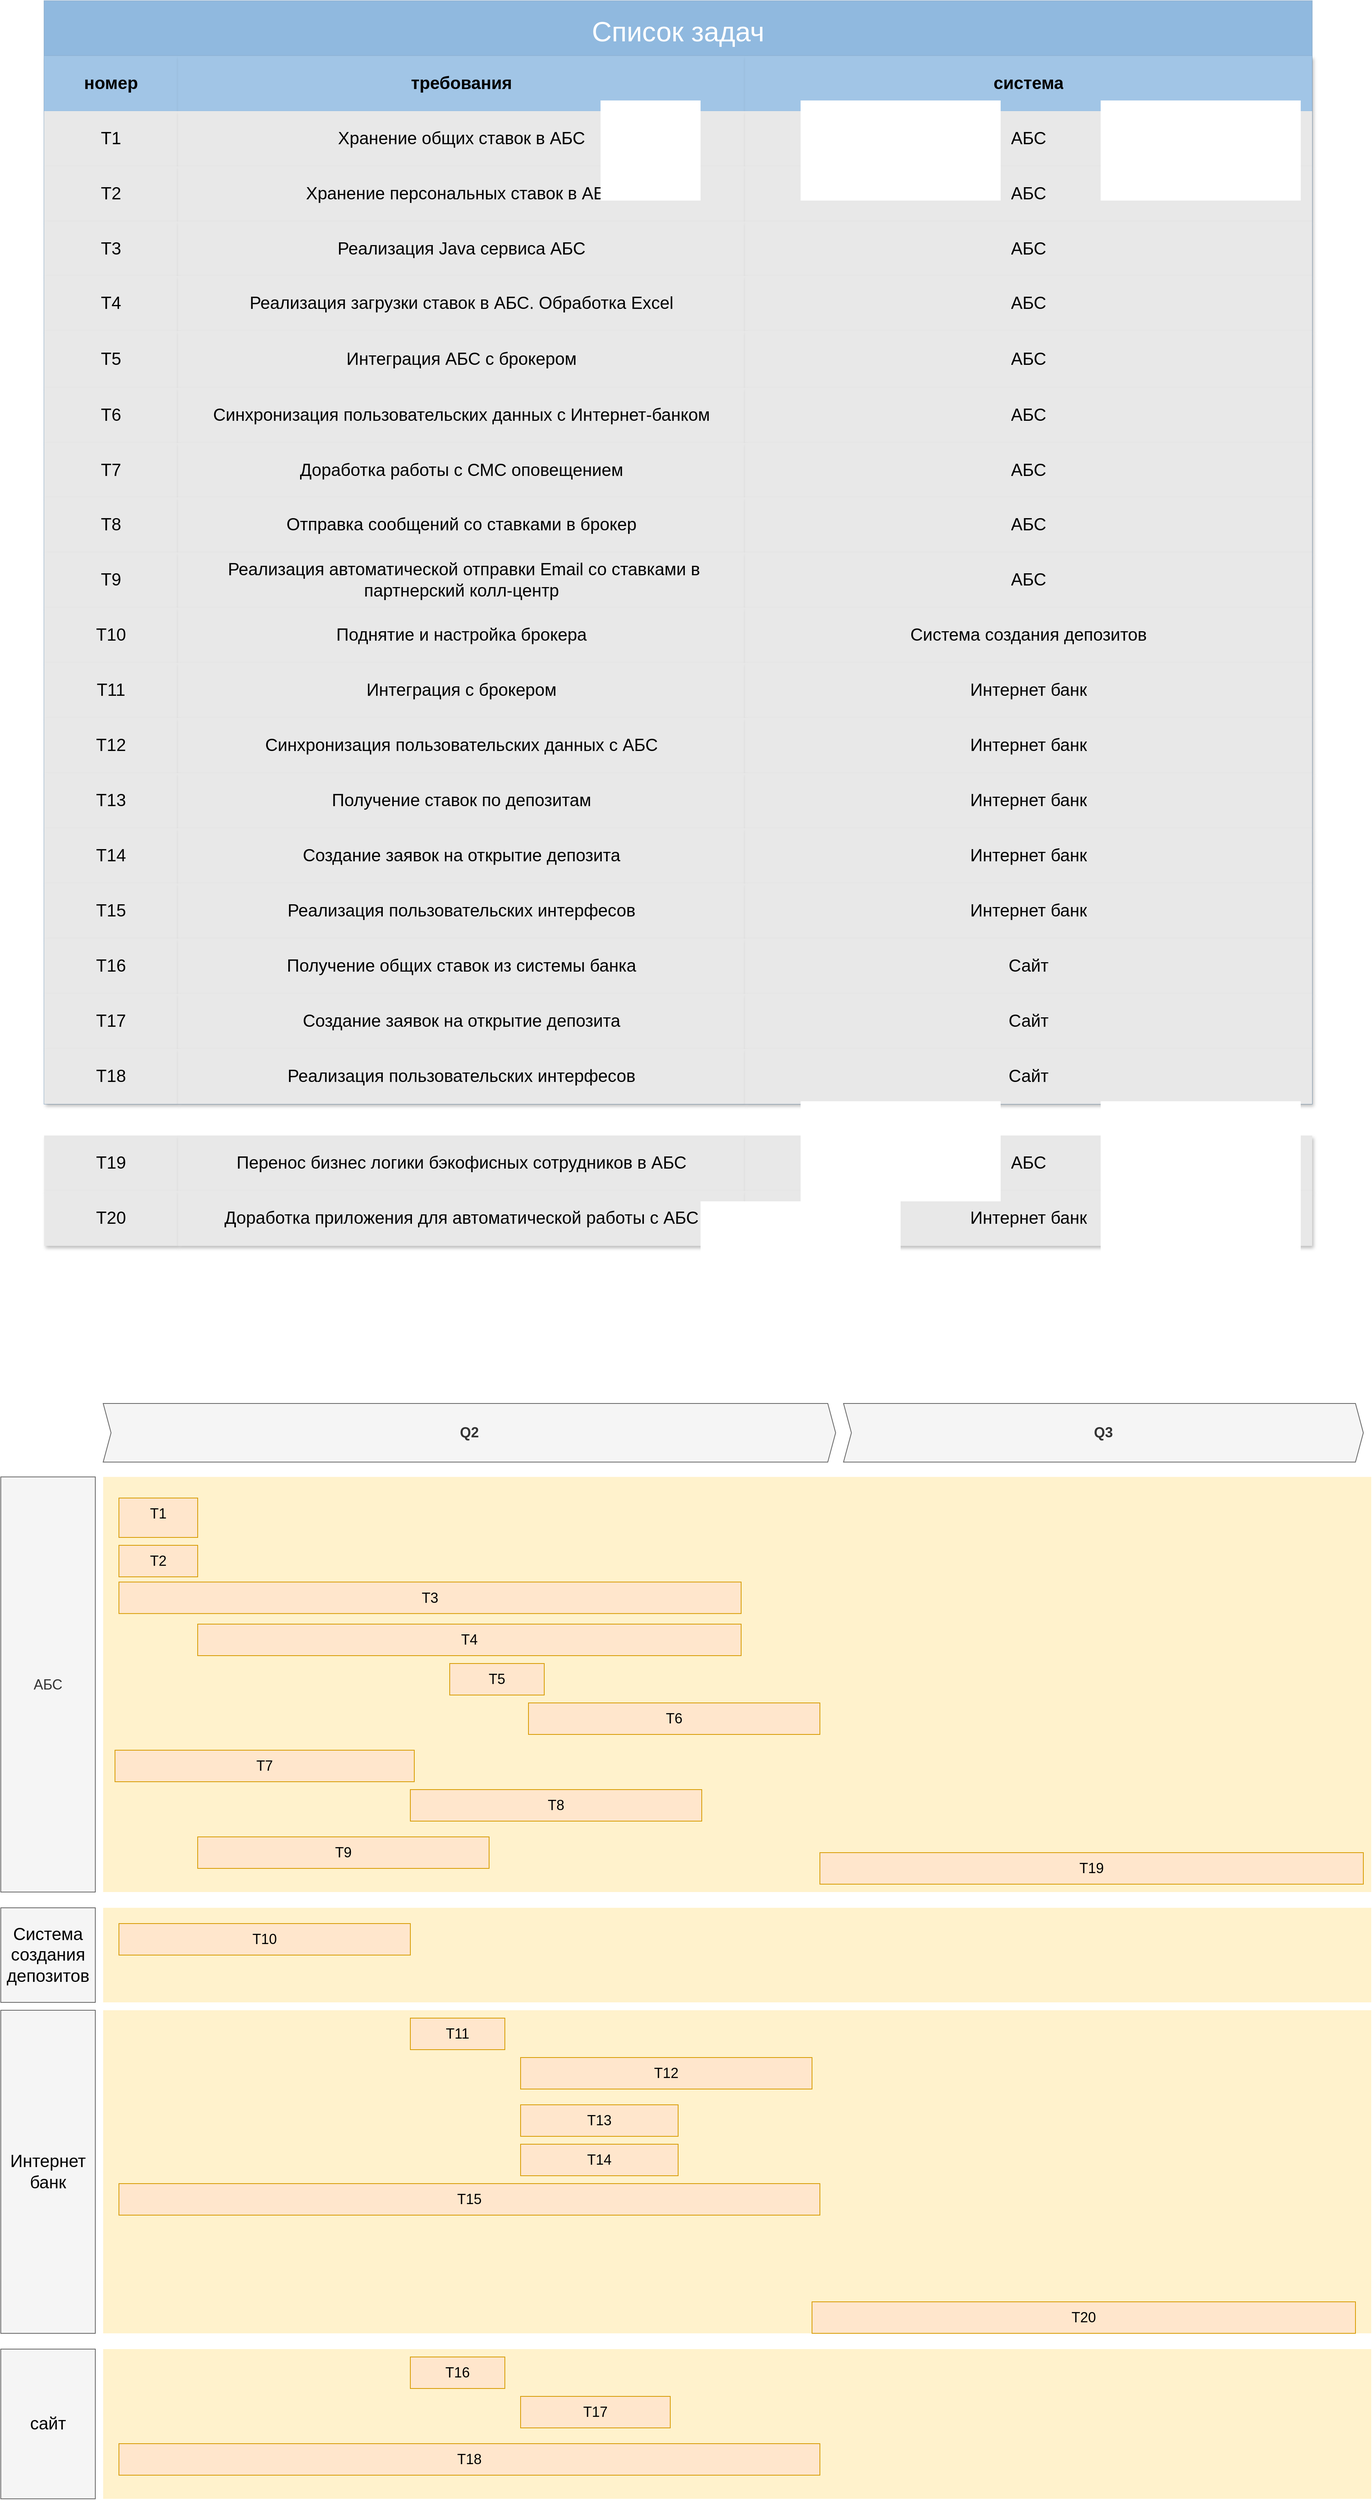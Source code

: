<mxfile>
    <diagram id="P0xUEXRwvFPxxJ21sBRQ" name="Page-1">
        <mxGraphModel dx="5862" dy="5031" grid="1" gridSize="10" guides="1" tooltips="1" connect="1" arrows="1" fold="1" page="1" pageScale="1" pageWidth="850" pageHeight="1100" math="0" shadow="0">
            <root>
                <mxCell id="0"/>
                <mxCell id="1" parent="0"/>
                <mxCell id="2" value="" style="shape=rect;fillColor=#fff2cc;strokeColor=none;fontSize=24;html=1;whiteSpace=wrap;align=left;verticalAlign=top;spacing=5;rounded=0;" vertex="1" parent="1">
                    <mxGeometry x="-2900" y="-870" width="1610" height="120" as="geometry"/>
                </mxCell>
                <mxCell id="3" value="" style="shape=rect;fillColor=#fff2cc;strokeColor=none;fontSize=24;html=1;whiteSpace=wrap;align=left;verticalAlign=top;spacing=5;rounded=0;" vertex="1" parent="1">
                    <mxGeometry x="-2900" y="-1416.8" width="1610" height="526.8" as="geometry"/>
                </mxCell>
                <mxCell id="4" value="Т1" style="shape=rect;fillColor=#ffe6cc;strokeColor=#d79b00;fontSize=18;html=1;whiteSpace=wrap;align=center;verticalAlign=top;spacing=5;rounded=0;" vertex="1" parent="1">
                    <mxGeometry x="-2880" y="-1390" width="100" height="50" as="geometry"/>
                </mxCell>
                <mxCell id="5" value="&lt;span style=&quot;text-align: left;&quot;&gt;Т2&lt;/span&gt;" style="shape=rect;fillColor=#ffe6cc;strokeColor=#d79b00;fontSize=18;html=1;whiteSpace=wrap;align=center;verticalAlign=top;spacing=5;rounded=0;" vertex="1" parent="1">
                    <mxGeometry x="-2880" y="-1330" width="100" height="40" as="geometry"/>
                </mxCell>
                <mxCell id="6" value="АБС" style="rounded=0;whiteSpace=wrap;html=1;fillColor=#f5f5f5;fontColor=#333333;strokeColor=#666666;fontSize=18;" vertex="1" parent="1">
                    <mxGeometry x="-3030" y="-1416.8" width="120" height="526.8" as="geometry"/>
                </mxCell>
                <mxCell id="7" value="&lt;span style=&quot;color: rgb(0, 0, 0); font-size: 22px;&quot;&gt;Система создания депозитов&lt;/span&gt;" style="rounded=0;whiteSpace=wrap;html=1;fillColor=#f5f5f5;fontColor=#333333;strokeColor=#666666;fontSize=18;" vertex="1" parent="1">
                    <mxGeometry x="-3030" y="-870" width="120" height="120" as="geometry"/>
                </mxCell>
                <mxCell id="8" value="Q2" style="shape=step;perimeter=stepPerimeter;whiteSpace=wrap;html=1;fixedSize=1;size=10;fillColor=#f5f5f5;strokeColor=#666666;fontSize=18;fontStyle=1;align=center;rounded=0;fontColor=#333333;" vertex="1" parent="1">
                    <mxGeometry x="-2900" y="-1510" width="930" height="74.4" as="geometry"/>
                </mxCell>
                <mxCell id="10" value="Т10" style="shape=rect;fillColor=#ffe6cc;strokeColor=#d79b00;fontSize=18;html=1;whiteSpace=wrap;align=center;verticalAlign=top;spacing=5;rounded=0;" vertex="1" parent="1">
                    <mxGeometry x="-2880" y="-850" width="370" height="40" as="geometry"/>
                </mxCell>
                <mxCell id="11" value="Список задач" style="shape=table;startSize=70;container=1;collapsible=0;childLayout=tableLayout;fontSize=35;fillColor=light-dark(#90b9df, #7d8c9b);fontColor=#ffffff;strokeColor=#93B4D2;perimeterSpacing=2;" vertex="1" parent="1">
                    <mxGeometry x="-2975" y="-3290" width="1610" height="1400" as="geometry"/>
                </mxCell>
                <mxCell id="48" style="shape=tableRow;horizontal=0;startSize=0;swimlaneHead=0;swimlaneBody=0;strokeColor=inherit;top=0;left=0;bottom=0;right=0;collapsible=0;dropTarget=0;fillColor=none;points=[[0,0.5],[1,0.5]];portConstraint=eastwest;" vertex="1" parent="11">
                    <mxGeometry y="70" width="1610" height="70" as="geometry"/>
                </mxCell>
                <mxCell id="49" value="номер" style="shape=partialRectangle;html=1;whiteSpace=wrap;connectable=0;overflow=hidden;top=0;left=0;bottom=0;right=0;pointerEvents=1;strokeWidth=2;shadow=1;labelBorderColor=none;perimeterSpacing=2;fontSize=22;fillColor=#A1C5E6;fontColor=#000000;strokeColor=#314354;fontStyle=1" vertex="1" parent="48">
                    <mxGeometry width="170" height="70" as="geometry">
                        <mxRectangle width="170" height="70" as="alternateBounds"/>
                    </mxGeometry>
                </mxCell>
                <mxCell id="50" value="требования" style="shape=partialRectangle;html=1;whiteSpace=wrap;connectable=0;overflow=hidden;top=0;left=0;bottom=0;right=0;pointerEvents=1;strokeWidth=2;shadow=1;perimeterSpacing=2;fillColor=#A1C5E6;fontColor=#000000;strokeColor=#314354;fontSize=22;fontStyle=1" vertex="1" parent="48">
                    <mxGeometry x="170" width="720" height="70" as="geometry">
                        <mxRectangle width="720" height="70" as="alternateBounds"/>
                    </mxGeometry>
                </mxCell>
                <mxCell id="51" value="система" style="shape=partialRectangle;html=1;whiteSpace=wrap;connectable=0;overflow=hidden;top=0;left=0;bottom=0;right=0;pointerEvents=1;strokeWidth=2;shadow=1;perimeterSpacing=2;fillColor=#A1C5E6;fontColor=#000000;strokeColor=#314354;fontSize=22;fontStyle=1" vertex="1" parent="48">
                    <mxGeometry x="890" width="720" height="70" as="geometry">
                        <mxRectangle width="720" height="70" as="alternateBounds"/>
                    </mxGeometry>
                </mxCell>
                <mxCell id="12" value="" style="shape=tableRow;horizontal=0;startSize=0;swimlaneHead=0;swimlaneBody=0;strokeColor=inherit;top=0;left=0;bottom=0;right=0;collapsible=0;dropTarget=0;fillColor=none;points=[[0,0.5],[1,0.5]];portConstraint=eastwest;" vertex="1" parent="11">
                    <mxGeometry y="140" width="1610" height="70" as="geometry"/>
                </mxCell>
                <mxCell id="13" value="T1" style="shape=partialRectangle;html=1;whiteSpace=wrap;connectable=0;overflow=hidden;top=0;left=0;bottom=0;right=0;pointerEvents=1;strokeWidth=2;shadow=1;labelBorderColor=none;perimeterSpacing=2;fontSize=22;fillColor=#E8E8E8;fontColor=#000000;strokeColor=#314354;" vertex="1" parent="12">
                    <mxGeometry width="170" height="70" as="geometry">
                        <mxRectangle width="170" height="70" as="alternateBounds"/>
                    </mxGeometry>
                </mxCell>
                <mxCell id="14" value="&lt;span style=&quot;color: rgb(0, 0, 0);&quot;&gt;Хранение общих ставок в АБС&lt;/span&gt;" style="shape=partialRectangle;html=1;whiteSpace=wrap;connectable=0;overflow=hidden;top=0;left=0;bottom=0;right=0;pointerEvents=1;strokeWidth=2;shadow=1;perimeterSpacing=2;fillColor=#E8E8E8;fontColor=#000000;strokeColor=#314354;fontSize=22;" vertex="1" parent="12">
                    <mxGeometry x="170" width="720" height="70" as="geometry">
                        <mxRectangle width="720" height="70" as="alternateBounds"/>
                    </mxGeometry>
                </mxCell>
                <mxCell id="36" value="АБС" style="shape=partialRectangle;html=1;whiteSpace=wrap;connectable=0;overflow=hidden;top=0;left=0;bottom=0;right=0;pointerEvents=1;strokeWidth=2;shadow=1;perimeterSpacing=2;fillColor=#E8E8E8;fontColor=#000000;strokeColor=#314354;fontSize=22;" vertex="1" parent="12">
                    <mxGeometry x="890" width="720" height="70" as="geometry">
                        <mxRectangle width="720" height="70" as="alternateBounds"/>
                    </mxGeometry>
                </mxCell>
                <mxCell id="33" value="" style="shape=tableRow;horizontal=0;startSize=0;swimlaneHead=0;swimlaneBody=0;strokeColor=inherit;top=0;left=0;bottom=0;right=0;collapsible=0;dropTarget=0;fillColor=none;points=[[0,0.5],[1,0.5]];portConstraint=eastwest;" vertex="1" parent="11">
                    <mxGeometry y="210" width="1610" height="70" as="geometry"/>
                </mxCell>
                <mxCell id="34" value="T2" style="shape=partialRectangle;html=1;whiteSpace=wrap;connectable=0;overflow=hidden;top=0;left=0;bottom=0;right=0;pointerEvents=1;strokeWidth=2;shadow=1;labelBorderColor=none;perimeterSpacing=2;fontSize=22;fillColor=#E8E8E8;fontColor=#000000;strokeColor=#314354;" vertex="1" parent="33">
                    <mxGeometry width="170" height="70" as="geometry">
                        <mxRectangle width="170" height="70" as="alternateBounds"/>
                    </mxGeometry>
                </mxCell>
                <mxCell id="35" value="Хранение персональных ставок в АБС" style="shape=partialRectangle;html=1;whiteSpace=wrap;connectable=0;overflow=hidden;top=0;left=0;bottom=0;right=0;pointerEvents=1;strokeWidth=2;shadow=1;perimeterSpacing=2;fillColor=#E8E8E8;fontColor=#000000;strokeColor=#314354;fontSize=22;" vertex="1" parent="33">
                    <mxGeometry x="170" width="720" height="70" as="geometry">
                        <mxRectangle width="720" height="70" as="alternateBounds"/>
                    </mxGeometry>
                </mxCell>
                <mxCell id="37" value="&lt;span style=&quot;color: rgb(0, 0, 0);&quot;&gt;АБС&lt;/span&gt;" style="shape=partialRectangle;html=1;whiteSpace=wrap;connectable=0;overflow=hidden;top=0;left=0;bottom=0;right=0;pointerEvents=1;strokeWidth=2;shadow=1;perimeterSpacing=2;fillColor=#E8E8E8;fontColor=#000000;strokeColor=#314354;fontSize=22;" vertex="1" parent="33">
                    <mxGeometry x="890" width="720" height="70" as="geometry">
                        <mxRectangle width="720" height="70" as="alternateBounds"/>
                    </mxGeometry>
                </mxCell>
                <mxCell id="15" value="" style="shape=tableRow;horizontal=0;startSize=0;swimlaneHead=0;swimlaneBody=0;strokeColor=inherit;top=0;left=0;bottom=0;right=0;collapsible=0;dropTarget=0;fillColor=none;points=[[0,0.5],[1,0.5]];portConstraint=eastwest;" vertex="1" parent="11">
                    <mxGeometry y="280" width="1610" height="69" as="geometry"/>
                </mxCell>
                <mxCell id="16" value="T3" style="shape=partialRectangle;html=1;whiteSpace=wrap;connectable=0;overflow=hidden;top=0;left=0;bottom=0;right=0;pointerEvents=1;strokeWidth=2;shadow=1;perimeterSpacing=2;fillColor=#E8E8E8;fontColor=#000000;strokeColor=#314354;fontSize=22;" vertex="1" parent="15">
                    <mxGeometry width="170" height="69" as="geometry">
                        <mxRectangle width="170" height="69" as="alternateBounds"/>
                    </mxGeometry>
                </mxCell>
                <mxCell id="17" value="Реализация Java сервиса АБС" style="shape=partialRectangle;html=1;whiteSpace=wrap;connectable=0;overflow=hidden;top=0;left=0;bottom=0;right=0;pointerEvents=1;strokeWidth=2;shadow=1;perimeterSpacing=2;fillColor=#E8E8E8;fontColor=#000000;strokeColor=#314354;fontSize=22;" vertex="1" parent="15">
                    <mxGeometry x="170" width="720" height="69" as="geometry">
                        <mxRectangle width="720" height="69" as="alternateBounds"/>
                    </mxGeometry>
                </mxCell>
                <mxCell id="38" value="АБС" style="shape=partialRectangle;html=1;whiteSpace=wrap;connectable=0;overflow=hidden;top=0;left=0;bottom=0;right=0;pointerEvents=1;strokeWidth=2;shadow=1;perimeterSpacing=2;fillColor=#E8E8E8;fontColor=#000000;strokeColor=#314354;fontSize=22;" vertex="1" parent="15">
                    <mxGeometry x="890" width="720" height="69" as="geometry">
                        <mxRectangle width="720" height="69" as="alternateBounds"/>
                    </mxGeometry>
                </mxCell>
                <mxCell id="18" value="" style="shape=tableRow;horizontal=0;startSize=0;swimlaneHead=0;swimlaneBody=0;strokeColor=inherit;top=0;left=0;bottom=0;right=0;collapsible=0;dropTarget=0;fillColor=none;points=[[0,0.5],[1,0.5]];portConstraint=eastwest;" vertex="1" parent="11">
                    <mxGeometry y="349" width="1610" height="70" as="geometry"/>
                </mxCell>
                <mxCell id="19" value="T4" style="shape=partialRectangle;html=1;whiteSpace=wrap;connectable=0;overflow=hidden;top=0;left=0;bottom=0;right=0;pointerEvents=1;strokeWidth=2;shadow=1;perimeterSpacing=2;fillColor=#E8E8E8;fontColor=#000000;strokeColor=#314354;fontSize=22;" vertex="1" parent="18">
                    <mxGeometry width="170" height="70" as="geometry">
                        <mxRectangle width="170" height="70" as="alternateBounds"/>
                    </mxGeometry>
                </mxCell>
                <mxCell id="20" value="Реализация загрузки ставок в АБС. Обработка Excel" style="shape=partialRectangle;html=1;whiteSpace=wrap;connectable=0;overflow=hidden;top=0;left=0;bottom=0;right=0;pointerEvents=1;strokeWidth=2;shadow=1;perimeterSpacing=2;fillColor=#E8E8E8;fontColor=#000000;strokeColor=#314354;fontSize=22;" vertex="1" parent="18">
                    <mxGeometry x="170" width="720" height="70" as="geometry">
                        <mxRectangle width="720" height="70" as="alternateBounds"/>
                    </mxGeometry>
                </mxCell>
                <mxCell id="39" value="АБС" style="shape=partialRectangle;html=1;whiteSpace=wrap;connectable=0;overflow=hidden;top=0;left=0;bottom=0;right=0;pointerEvents=1;strokeWidth=2;shadow=1;perimeterSpacing=2;fillColor=#E8E8E8;fontColor=#000000;strokeColor=#314354;fontSize=22;" vertex="1" parent="18">
                    <mxGeometry x="890" width="720" height="70" as="geometry">
                        <mxRectangle width="720" height="70" as="alternateBounds"/>
                    </mxGeometry>
                </mxCell>
                <mxCell id="21" value="" style="shape=tableRow;horizontal=0;startSize=0;swimlaneHead=0;swimlaneBody=0;strokeColor=inherit;top=0;left=0;bottom=0;right=0;collapsible=0;dropTarget=0;fillColor=none;points=[[0,0.5],[1,0.5]];portConstraint=eastwest;" vertex="1" parent="11">
                    <mxGeometry y="419" width="1610" height="72" as="geometry"/>
                </mxCell>
                <mxCell id="22" value="T5" style="shape=partialRectangle;html=1;whiteSpace=wrap;connectable=0;overflow=hidden;top=0;left=0;bottom=0;right=0;pointerEvents=1;strokeWidth=2;shadow=1;perimeterSpacing=2;fillColor=#E8E8E8;fontColor=#000000;strokeColor=#314354;fontSize=22;" vertex="1" parent="21">
                    <mxGeometry width="170" height="72" as="geometry">
                        <mxRectangle width="170" height="72" as="alternateBounds"/>
                    </mxGeometry>
                </mxCell>
                <mxCell id="23" value="Интеграция АБС с брокером" style="shape=partialRectangle;html=1;whiteSpace=wrap;connectable=0;overflow=hidden;top=0;left=0;bottom=0;right=0;pointerEvents=1;strokeWidth=2;shadow=1;perimeterSpacing=2;fillColor=#E8E8E8;fontColor=#000000;strokeColor=#314354;fontSize=22;" vertex="1" parent="21">
                    <mxGeometry x="170" width="720" height="72" as="geometry">
                        <mxRectangle width="720" height="72" as="alternateBounds"/>
                    </mxGeometry>
                </mxCell>
                <mxCell id="40" value="&lt;span style=&quot;color: rgb(0, 0, 0);&quot;&gt;АБС&lt;/span&gt;" style="shape=partialRectangle;html=1;whiteSpace=wrap;connectable=0;overflow=hidden;top=0;left=0;bottom=0;right=0;pointerEvents=1;strokeWidth=2;shadow=1;perimeterSpacing=2;fillColor=#E8E8E8;fontColor=#000000;strokeColor=#314354;fontSize=22;" vertex="1" parent="21">
                    <mxGeometry x="890" width="720" height="72" as="geometry">
                        <mxRectangle width="720" height="72" as="alternateBounds"/>
                    </mxGeometry>
                </mxCell>
                <mxCell id="24" value="" style="shape=tableRow;horizontal=0;startSize=0;swimlaneHead=0;swimlaneBody=0;strokeColor=inherit;top=0;left=0;bottom=0;right=0;collapsible=0;dropTarget=0;fillColor=none;points=[[0,0.5],[1,0.5]];portConstraint=eastwest;" vertex="1" parent="11">
                    <mxGeometry y="491" width="1610" height="70" as="geometry"/>
                </mxCell>
                <mxCell id="25" value="T6" style="shape=partialRectangle;html=1;whiteSpace=wrap;connectable=0;overflow=hidden;top=0;left=0;bottom=0;right=0;pointerEvents=1;strokeWidth=2;shadow=1;perimeterSpacing=2;fillColor=#E8E8E8;fontColor=#000000;strokeColor=#314354;fontSize=22;" vertex="1" parent="24">
                    <mxGeometry width="170" height="70" as="geometry">
                        <mxRectangle width="170" height="70" as="alternateBounds"/>
                    </mxGeometry>
                </mxCell>
                <mxCell id="26" value="Синхронизация пользовательских данных с Интернет-банком" style="shape=partialRectangle;html=1;whiteSpace=wrap;connectable=0;overflow=hidden;top=0;left=0;bottom=0;right=0;pointerEvents=1;strokeWidth=2;shadow=1;perimeterSpacing=2;fillColor=#E8E8E8;fontColor=#000000;strokeColor=#314354;fontSize=22;" vertex="1" parent="24">
                    <mxGeometry x="170" width="720" height="70" as="geometry">
                        <mxRectangle width="720" height="70" as="alternateBounds"/>
                    </mxGeometry>
                </mxCell>
                <mxCell id="41" value="АБС" style="shape=partialRectangle;html=1;whiteSpace=wrap;connectable=0;overflow=hidden;top=0;left=0;bottom=0;right=0;pointerEvents=1;strokeWidth=2;shadow=1;perimeterSpacing=2;fillColor=#E8E8E8;fontColor=#000000;strokeColor=#314354;fontSize=22;" vertex="1" parent="24">
                    <mxGeometry x="890" width="720" height="70" as="geometry">
                        <mxRectangle width="720" height="70" as="alternateBounds"/>
                    </mxGeometry>
                </mxCell>
                <mxCell id="27" value="" style="shape=tableRow;horizontal=0;startSize=0;swimlaneHead=0;swimlaneBody=0;strokeColor=inherit;top=0;left=0;bottom=0;right=0;collapsible=0;dropTarget=0;fillColor=none;points=[[0,0.5],[1,0.5]];portConstraint=eastwest;" vertex="1" parent="11">
                    <mxGeometry y="561" width="1610" height="69" as="geometry"/>
                </mxCell>
                <mxCell id="28" value="T7" style="shape=partialRectangle;html=1;whiteSpace=wrap;connectable=0;overflow=hidden;top=0;left=0;bottom=0;right=0;pointerEvents=1;strokeWidth=2;shadow=1;perimeterSpacing=2;fillColor=#E8E8E8;fontColor=#000000;strokeColor=#314354;fontSize=22;" vertex="1" parent="27">
                    <mxGeometry width="170" height="69" as="geometry">
                        <mxRectangle width="170" height="69" as="alternateBounds"/>
                    </mxGeometry>
                </mxCell>
                <mxCell id="29" value="Доработка работы с СМС оповещением" style="shape=partialRectangle;html=1;whiteSpace=wrap;connectable=0;overflow=hidden;top=0;left=0;bottom=0;right=0;pointerEvents=1;strokeWidth=2;shadow=1;perimeterSpacing=2;fillColor=#E8E8E8;fontColor=#000000;strokeColor=#314354;fontSize=22;" vertex="1" parent="27">
                    <mxGeometry x="170" width="720" height="69" as="geometry">
                        <mxRectangle width="720" height="69" as="alternateBounds"/>
                    </mxGeometry>
                </mxCell>
                <mxCell id="42" value="АБС" style="shape=partialRectangle;html=1;whiteSpace=wrap;connectable=0;overflow=hidden;top=0;left=0;bottom=0;right=0;pointerEvents=1;strokeWidth=2;shadow=1;perimeterSpacing=2;fillColor=#E8E8E8;fontColor=#000000;strokeColor=#314354;fontSize=22;" vertex="1" parent="27">
                    <mxGeometry x="890" width="720" height="69" as="geometry">
                        <mxRectangle width="720" height="69" as="alternateBounds"/>
                    </mxGeometry>
                </mxCell>
                <mxCell id="30" value="" style="shape=tableRow;horizontal=0;startSize=0;swimlaneHead=0;swimlaneBody=0;strokeColor=inherit;top=0;left=0;bottom=0;right=0;collapsible=0;dropTarget=0;fillColor=none;points=[[0,0.5],[1,0.5]];portConstraint=eastwest;" vertex="1" parent="11">
                    <mxGeometry y="630" width="1610" height="70" as="geometry"/>
                </mxCell>
                <mxCell id="31" value="T8" style="shape=partialRectangle;html=1;whiteSpace=wrap;connectable=0;overflow=hidden;top=0;left=0;bottom=0;right=0;pointerEvents=1;strokeWidth=2;shadow=1;perimeterSpacing=2;fillColor=#E8E8E8;fontColor=#000000;strokeColor=#314354;fontSize=22;" vertex="1" parent="30">
                    <mxGeometry width="170" height="70" as="geometry">
                        <mxRectangle width="170" height="70" as="alternateBounds"/>
                    </mxGeometry>
                </mxCell>
                <mxCell id="32" value="&lt;span style=&quot;color: rgb(0, 0, 0);&quot;&gt;Отправка сообщений со ставками в брокер&lt;/span&gt;" style="shape=partialRectangle;html=1;whiteSpace=wrap;connectable=0;overflow=hidden;top=0;left=0;bottom=0;right=0;pointerEvents=1;strokeWidth=2;shadow=1;perimeterSpacing=2;fillColor=#E8E8E8;fontColor=#000000;strokeColor=#314354;fontSize=22;" vertex="1" parent="30">
                    <mxGeometry x="170" width="720" height="70" as="geometry">
                        <mxRectangle width="720" height="70" as="alternateBounds"/>
                    </mxGeometry>
                </mxCell>
                <mxCell id="43" value="&lt;span style=&quot;color: rgb(0, 0, 0);&quot;&gt;АБС&lt;/span&gt;" style="shape=partialRectangle;html=1;whiteSpace=wrap;connectable=0;overflow=hidden;top=0;left=0;bottom=0;right=0;pointerEvents=1;strokeWidth=2;shadow=1;perimeterSpacing=2;fillColor=#E8E8E8;fontColor=#000000;strokeColor=#314354;fontSize=22;" vertex="1" parent="30">
                    <mxGeometry x="890" width="720" height="70" as="geometry">
                        <mxRectangle width="720" height="70" as="alternateBounds"/>
                    </mxGeometry>
                </mxCell>
                <mxCell id="44" style="shape=tableRow;horizontal=0;startSize=0;swimlaneHead=0;swimlaneBody=0;strokeColor=inherit;top=0;left=0;bottom=0;right=0;collapsible=0;dropTarget=0;fillColor=none;points=[[0,0.5],[1,0.5]];portConstraint=eastwest;" vertex="1" parent="11">
                    <mxGeometry y="700" width="1610" height="70" as="geometry"/>
                </mxCell>
                <mxCell id="45" value="Т9" style="shape=partialRectangle;html=1;whiteSpace=wrap;connectable=0;overflow=hidden;top=0;left=0;bottom=0;right=0;pointerEvents=1;strokeWidth=2;shadow=1;perimeterSpacing=2;fillColor=#E8E8E8;fontColor=#000000;strokeColor=#314354;fontSize=22;" vertex="1" parent="44">
                    <mxGeometry width="170" height="70" as="geometry">
                        <mxRectangle width="170" height="70" as="alternateBounds"/>
                    </mxGeometry>
                </mxCell>
                <mxCell id="46" value="&amp;nbsp;Реализация автоматической отправки Email со ставками в партнерский колл-центр" style="shape=partialRectangle;html=1;whiteSpace=wrap;connectable=0;overflow=hidden;top=0;left=0;bottom=0;right=0;pointerEvents=1;strokeWidth=2;shadow=1;perimeterSpacing=2;fillColor=#E8E8E8;fontColor=#000000;strokeColor=#314354;fontSize=22;" vertex="1" parent="44">
                    <mxGeometry x="170" width="720" height="70" as="geometry">
                        <mxRectangle width="720" height="70" as="alternateBounds"/>
                    </mxGeometry>
                </mxCell>
                <mxCell id="47" value="&lt;span style=&quot;color: rgb(0, 0, 0);&quot;&gt;АБС&lt;/span&gt;" style="shape=partialRectangle;html=1;whiteSpace=wrap;connectable=0;overflow=hidden;top=0;left=0;bottom=0;right=0;pointerEvents=1;strokeWidth=2;shadow=1;perimeterSpacing=2;fillColor=#E8E8E8;fontColor=#000000;strokeColor=#314354;fontSize=22;" vertex="1" parent="44">
                    <mxGeometry x="890" width="720" height="70" as="geometry">
                        <mxRectangle width="720" height="70" as="alternateBounds"/>
                    </mxGeometry>
                </mxCell>
                <mxCell id="118" style="shape=tableRow;horizontal=0;startSize=0;swimlaneHead=0;swimlaneBody=0;strokeColor=inherit;top=0;left=0;bottom=0;right=0;collapsible=0;dropTarget=0;fillColor=none;points=[[0,0.5],[1,0.5]];portConstraint=eastwest;" vertex="1" parent="11">
                    <mxGeometry y="770" width="1610" height="70" as="geometry"/>
                </mxCell>
                <mxCell id="119" value="T10" style="shape=partialRectangle;html=1;whiteSpace=wrap;connectable=0;overflow=hidden;top=0;left=0;bottom=0;right=0;pointerEvents=1;strokeWidth=2;shadow=1;perimeterSpacing=2;fillColor=#E8E8E8;fontColor=#000000;strokeColor=#314354;fontSize=22;" vertex="1" parent="118">
                    <mxGeometry width="170" height="70" as="geometry">
                        <mxRectangle width="170" height="70" as="alternateBounds"/>
                    </mxGeometry>
                </mxCell>
                <mxCell id="120" value="Поднятие и настройка брокера" style="shape=partialRectangle;html=1;whiteSpace=wrap;connectable=0;overflow=hidden;top=0;left=0;bottom=0;right=0;pointerEvents=1;strokeWidth=2;shadow=1;perimeterSpacing=2;fillColor=#E8E8E8;fontColor=#000000;strokeColor=#314354;fontSize=22;" vertex="1" parent="118">
                    <mxGeometry x="170" width="720" height="70" as="geometry">
                        <mxRectangle width="720" height="70" as="alternateBounds"/>
                    </mxGeometry>
                </mxCell>
                <mxCell id="121" value="Система создания депозитов" style="shape=partialRectangle;html=1;whiteSpace=wrap;connectable=0;overflow=hidden;top=0;left=0;bottom=0;right=0;pointerEvents=1;strokeWidth=2;shadow=1;perimeterSpacing=2;fillColor=#E8E8E8;fontColor=#000000;strokeColor=#314354;fontSize=22;" vertex="1" parent="118">
                    <mxGeometry x="890" width="720" height="70" as="geometry">
                        <mxRectangle width="720" height="70" as="alternateBounds"/>
                    </mxGeometry>
                </mxCell>
                <mxCell id="114" style="shape=tableRow;horizontal=0;startSize=0;swimlaneHead=0;swimlaneBody=0;strokeColor=inherit;top=0;left=0;bottom=0;right=0;collapsible=0;dropTarget=0;fillColor=none;points=[[0,0.5],[1,0.5]];portConstraint=eastwest;" vertex="1" parent="11">
                    <mxGeometry y="840" width="1610" height="70" as="geometry"/>
                </mxCell>
                <mxCell id="115" value="Т11" style="shape=partialRectangle;html=1;whiteSpace=wrap;connectable=0;overflow=hidden;top=0;left=0;bottom=0;right=0;pointerEvents=1;strokeWidth=2;shadow=1;perimeterSpacing=2;fillColor=#E8E8E8;fontColor=#000000;strokeColor=#314354;fontSize=22;" vertex="1" parent="114">
                    <mxGeometry width="170" height="70" as="geometry">
                        <mxRectangle width="170" height="70" as="alternateBounds"/>
                    </mxGeometry>
                </mxCell>
                <mxCell id="116" value="Интеграция с брокером" style="shape=partialRectangle;html=1;whiteSpace=wrap;connectable=0;overflow=hidden;top=0;left=0;bottom=0;right=0;pointerEvents=1;strokeWidth=2;shadow=1;perimeterSpacing=2;fillColor=#E8E8E8;fontColor=#000000;strokeColor=#314354;fontSize=22;" vertex="1" parent="114">
                    <mxGeometry x="170" width="720" height="70" as="geometry">
                        <mxRectangle width="720" height="70" as="alternateBounds"/>
                    </mxGeometry>
                </mxCell>
                <mxCell id="117" value="Интернет банк" style="shape=partialRectangle;html=1;whiteSpace=wrap;connectable=0;overflow=hidden;top=0;left=0;bottom=0;right=0;pointerEvents=1;strokeWidth=2;shadow=1;perimeterSpacing=2;fillColor=#E8E8E8;fontColor=#000000;strokeColor=#314354;fontSize=22;" vertex="1" parent="114">
                    <mxGeometry x="890" width="720" height="70" as="geometry">
                        <mxRectangle width="720" height="70" as="alternateBounds"/>
                    </mxGeometry>
                </mxCell>
                <mxCell id="110" style="shape=tableRow;horizontal=0;startSize=0;swimlaneHead=0;swimlaneBody=0;strokeColor=inherit;top=0;left=0;bottom=0;right=0;collapsible=0;dropTarget=0;fillColor=none;points=[[0,0.5],[1,0.5]];portConstraint=eastwest;" vertex="1" parent="11">
                    <mxGeometry y="910" width="1610" height="70" as="geometry"/>
                </mxCell>
                <mxCell id="111" value="Т12" style="shape=partialRectangle;html=1;whiteSpace=wrap;connectable=0;overflow=hidden;top=0;left=0;bottom=0;right=0;pointerEvents=1;strokeWidth=2;shadow=1;perimeterSpacing=2;fillColor=#E8E8E8;fontColor=#000000;strokeColor=#314354;fontSize=22;" vertex="1" parent="110">
                    <mxGeometry width="170" height="70" as="geometry">
                        <mxRectangle width="170" height="70" as="alternateBounds"/>
                    </mxGeometry>
                </mxCell>
                <mxCell id="112" value="Синхронизация пользовательских данных с АБС" style="shape=partialRectangle;html=1;whiteSpace=wrap;connectable=0;overflow=hidden;top=0;left=0;bottom=0;right=0;pointerEvents=1;strokeWidth=2;shadow=1;perimeterSpacing=2;fillColor=#E8E8E8;fontColor=#000000;strokeColor=#314354;fontSize=22;" vertex="1" parent="110">
                    <mxGeometry x="170" width="720" height="70" as="geometry">
                        <mxRectangle width="720" height="70" as="alternateBounds"/>
                    </mxGeometry>
                </mxCell>
                <mxCell id="113" value="Интернет банк" style="shape=partialRectangle;html=1;whiteSpace=wrap;connectable=0;overflow=hidden;top=0;left=0;bottom=0;right=0;pointerEvents=1;strokeWidth=2;shadow=1;perimeterSpacing=2;fillColor=#E8E8E8;fontColor=#000000;strokeColor=#314354;fontSize=22;" vertex="1" parent="110">
                    <mxGeometry x="890" width="720" height="70" as="geometry">
                        <mxRectangle width="720" height="70" as="alternateBounds"/>
                    </mxGeometry>
                </mxCell>
                <mxCell id="106" style="shape=tableRow;horizontal=0;startSize=0;swimlaneHead=0;swimlaneBody=0;strokeColor=inherit;top=0;left=0;bottom=0;right=0;collapsible=0;dropTarget=0;fillColor=none;points=[[0,0.5],[1,0.5]];portConstraint=eastwest;" vertex="1" parent="11">
                    <mxGeometry y="980" width="1610" height="70" as="geometry"/>
                </mxCell>
                <mxCell id="107" value="Т13" style="shape=partialRectangle;html=1;whiteSpace=wrap;connectable=0;overflow=hidden;top=0;left=0;bottom=0;right=0;pointerEvents=1;strokeWidth=2;shadow=1;perimeterSpacing=2;fillColor=#E8E8E8;fontColor=#000000;strokeColor=#314354;fontSize=22;" vertex="1" parent="106">
                    <mxGeometry width="170" height="70" as="geometry">
                        <mxRectangle width="170" height="70" as="alternateBounds"/>
                    </mxGeometry>
                </mxCell>
                <mxCell id="108" value="Получение ставок по депозитам" style="shape=partialRectangle;html=1;whiteSpace=wrap;connectable=0;overflow=hidden;top=0;left=0;bottom=0;right=0;pointerEvents=1;strokeWidth=2;shadow=1;perimeterSpacing=2;fillColor=#E8E8E8;fontColor=#000000;strokeColor=#314354;fontSize=22;" vertex="1" parent="106">
                    <mxGeometry x="170" width="720" height="70" as="geometry">
                        <mxRectangle width="720" height="70" as="alternateBounds"/>
                    </mxGeometry>
                </mxCell>
                <mxCell id="109" value="Интернет банк" style="shape=partialRectangle;html=1;whiteSpace=wrap;connectable=0;overflow=hidden;top=0;left=0;bottom=0;right=0;pointerEvents=1;strokeWidth=2;shadow=1;perimeterSpacing=2;fillColor=#E8E8E8;fontColor=#000000;strokeColor=#314354;fontSize=22;" vertex="1" parent="106">
                    <mxGeometry x="890" width="720" height="70" as="geometry">
                        <mxRectangle width="720" height="70" as="alternateBounds"/>
                    </mxGeometry>
                </mxCell>
                <mxCell id="102" style="shape=tableRow;horizontal=0;startSize=0;swimlaneHead=0;swimlaneBody=0;strokeColor=inherit;top=0;left=0;bottom=0;right=0;collapsible=0;dropTarget=0;fillColor=none;points=[[0,0.5],[1,0.5]];portConstraint=eastwest;" vertex="1" parent="11">
                    <mxGeometry y="1050" width="1610" height="70" as="geometry"/>
                </mxCell>
                <mxCell id="103" value="Т14" style="shape=partialRectangle;html=1;whiteSpace=wrap;connectable=0;overflow=hidden;top=0;left=0;bottom=0;right=0;pointerEvents=1;strokeWidth=2;shadow=1;perimeterSpacing=2;fillColor=#E8E8E8;fontColor=#000000;strokeColor=#314354;fontSize=22;" vertex="1" parent="102">
                    <mxGeometry width="170" height="70" as="geometry">
                        <mxRectangle width="170" height="70" as="alternateBounds"/>
                    </mxGeometry>
                </mxCell>
                <mxCell id="104" value="Создание заявок на открытие депозита" style="shape=partialRectangle;html=1;whiteSpace=wrap;connectable=0;overflow=hidden;top=0;left=0;bottom=0;right=0;pointerEvents=1;strokeWidth=2;shadow=1;perimeterSpacing=2;fillColor=#E8E8E8;fontColor=#000000;strokeColor=#314354;fontSize=22;" vertex="1" parent="102">
                    <mxGeometry x="170" width="720" height="70" as="geometry">
                        <mxRectangle width="720" height="70" as="alternateBounds"/>
                    </mxGeometry>
                </mxCell>
                <mxCell id="105" value="Интернет банк" style="shape=partialRectangle;html=1;whiteSpace=wrap;connectable=0;overflow=hidden;top=0;left=0;bottom=0;right=0;pointerEvents=1;strokeWidth=2;shadow=1;perimeterSpacing=2;fillColor=#E8E8E8;fontColor=#000000;strokeColor=#314354;fontSize=22;" vertex="1" parent="102">
                    <mxGeometry x="890" width="720" height="70" as="geometry">
                        <mxRectangle width="720" height="70" as="alternateBounds"/>
                    </mxGeometry>
                </mxCell>
                <mxCell id="98" style="shape=tableRow;horizontal=0;startSize=0;swimlaneHead=0;swimlaneBody=0;strokeColor=inherit;top=0;left=0;bottom=0;right=0;collapsible=0;dropTarget=0;fillColor=none;points=[[0,0.5],[1,0.5]];portConstraint=eastwest;" vertex="1" parent="11">
                    <mxGeometry y="1120" width="1610" height="70" as="geometry"/>
                </mxCell>
                <mxCell id="99" value="Т15" style="shape=partialRectangle;html=1;whiteSpace=wrap;connectable=0;overflow=hidden;top=0;left=0;bottom=0;right=0;pointerEvents=1;strokeWidth=2;shadow=1;perimeterSpacing=2;fillColor=#E8E8E8;fontColor=#000000;strokeColor=#314354;fontSize=22;" vertex="1" parent="98">
                    <mxGeometry width="170" height="70" as="geometry">
                        <mxRectangle width="170" height="70" as="alternateBounds"/>
                    </mxGeometry>
                </mxCell>
                <mxCell id="100" value="Реализация пользовательских интерфесов" style="shape=partialRectangle;html=1;whiteSpace=wrap;connectable=0;overflow=hidden;top=0;left=0;bottom=0;right=0;pointerEvents=1;strokeWidth=2;shadow=1;perimeterSpacing=2;fillColor=#E8E8E8;fontColor=#000000;strokeColor=#314354;fontSize=22;" vertex="1" parent="98">
                    <mxGeometry x="170" width="720" height="70" as="geometry">
                        <mxRectangle width="720" height="70" as="alternateBounds"/>
                    </mxGeometry>
                </mxCell>
                <mxCell id="101" value="Интернет банк" style="shape=partialRectangle;html=1;whiteSpace=wrap;connectable=0;overflow=hidden;top=0;left=0;bottom=0;right=0;pointerEvents=1;strokeWidth=2;shadow=1;perimeterSpacing=2;fillColor=#E8E8E8;fontColor=#000000;strokeColor=#314354;fontSize=22;" vertex="1" parent="98">
                    <mxGeometry x="890" width="720" height="70" as="geometry">
                        <mxRectangle width="720" height="70" as="alternateBounds"/>
                    </mxGeometry>
                </mxCell>
                <mxCell id="94" style="shape=tableRow;horizontal=0;startSize=0;swimlaneHead=0;swimlaneBody=0;strokeColor=inherit;top=0;left=0;bottom=0;right=0;collapsible=0;dropTarget=0;fillColor=none;points=[[0,0.5],[1,0.5]];portConstraint=eastwest;" vertex="1" parent="11">
                    <mxGeometry y="1190" width="1610" height="70" as="geometry"/>
                </mxCell>
                <mxCell id="95" value="Т16" style="shape=partialRectangle;html=1;whiteSpace=wrap;connectable=0;overflow=hidden;top=0;left=0;bottom=0;right=0;pointerEvents=1;strokeWidth=2;shadow=1;perimeterSpacing=2;fillColor=#E8E8E8;fontColor=#000000;strokeColor=#314354;fontSize=22;" vertex="1" parent="94">
                    <mxGeometry width="170" height="70" as="geometry">
                        <mxRectangle width="170" height="70" as="alternateBounds"/>
                    </mxGeometry>
                </mxCell>
                <mxCell id="96" value="Получение общих ставок из системы банка" style="shape=partialRectangle;html=1;whiteSpace=wrap;connectable=0;overflow=hidden;top=0;left=0;bottom=0;right=0;pointerEvents=1;strokeWidth=2;shadow=1;perimeterSpacing=2;fillColor=#E8E8E8;fontColor=#000000;strokeColor=#314354;fontSize=22;" vertex="1" parent="94">
                    <mxGeometry x="170" width="720" height="70" as="geometry">
                        <mxRectangle width="720" height="70" as="alternateBounds"/>
                    </mxGeometry>
                </mxCell>
                <mxCell id="97" value="Сайт" style="shape=partialRectangle;html=1;whiteSpace=wrap;connectable=0;overflow=hidden;top=0;left=0;bottom=0;right=0;pointerEvents=1;strokeWidth=2;shadow=1;perimeterSpacing=2;fillColor=#E8E8E8;fontColor=#000000;strokeColor=#314354;fontSize=22;" vertex="1" parent="94">
                    <mxGeometry x="890" width="720" height="70" as="geometry">
                        <mxRectangle width="720" height="70" as="alternateBounds"/>
                    </mxGeometry>
                </mxCell>
                <mxCell id="134" style="shape=tableRow;horizontal=0;startSize=0;swimlaneHead=0;swimlaneBody=0;strokeColor=inherit;top=0;left=0;bottom=0;right=0;collapsible=0;dropTarget=0;fillColor=none;points=[[0,0.5],[1,0.5]];portConstraint=eastwest;" vertex="1" parent="11">
                    <mxGeometry y="1260" width="1610" height="70" as="geometry"/>
                </mxCell>
                <mxCell id="135" value="Т17" style="shape=partialRectangle;html=1;whiteSpace=wrap;connectable=0;overflow=hidden;top=0;left=0;bottom=0;right=0;pointerEvents=1;strokeWidth=2;shadow=1;perimeterSpacing=2;fillColor=#E8E8E8;fontColor=#000000;strokeColor=#314354;fontSize=22;" vertex="1" parent="134">
                    <mxGeometry width="170" height="70" as="geometry">
                        <mxRectangle width="170" height="70" as="alternateBounds"/>
                    </mxGeometry>
                </mxCell>
                <mxCell id="136" value="Создание заявок на открытие депозита" style="shape=partialRectangle;html=1;whiteSpace=wrap;connectable=0;overflow=hidden;top=0;left=0;bottom=0;right=0;pointerEvents=1;strokeWidth=2;shadow=1;perimeterSpacing=2;fillColor=#E8E8E8;fontColor=#000000;strokeColor=#314354;fontSize=22;" vertex="1" parent="134">
                    <mxGeometry x="170" width="720" height="70" as="geometry">
                        <mxRectangle width="720" height="70" as="alternateBounds"/>
                    </mxGeometry>
                </mxCell>
                <mxCell id="137" value="Сайт" style="shape=partialRectangle;html=1;whiteSpace=wrap;connectable=0;overflow=hidden;top=0;left=0;bottom=0;right=0;pointerEvents=1;strokeWidth=2;shadow=1;perimeterSpacing=2;fillColor=#E8E8E8;fontColor=#000000;strokeColor=#314354;fontSize=22;" vertex="1" parent="134">
                    <mxGeometry x="890" width="720" height="70" as="geometry">
                        <mxRectangle width="720" height="70" as="alternateBounds"/>
                    </mxGeometry>
                </mxCell>
                <mxCell id="130" style="shape=tableRow;horizontal=0;startSize=0;swimlaneHead=0;swimlaneBody=0;strokeColor=inherit;top=0;left=0;bottom=0;right=0;collapsible=0;dropTarget=0;fillColor=none;points=[[0,0.5],[1,0.5]];portConstraint=eastwest;" vertex="1" parent="11">
                    <mxGeometry y="1330" width="1610" height="70" as="geometry"/>
                </mxCell>
                <mxCell id="131" value="Т18" style="shape=partialRectangle;html=1;whiteSpace=wrap;connectable=0;overflow=hidden;top=0;left=0;bottom=0;right=0;pointerEvents=1;strokeWidth=2;shadow=1;perimeterSpacing=2;fillColor=#E8E8E8;fontColor=#000000;strokeColor=#314354;fontSize=22;" vertex="1" parent="130">
                    <mxGeometry width="170" height="70" as="geometry">
                        <mxRectangle width="170" height="70" as="alternateBounds"/>
                    </mxGeometry>
                </mxCell>
                <mxCell id="132" value="Реализация пользовательских интерфесов" style="shape=partialRectangle;html=1;whiteSpace=wrap;connectable=0;overflow=hidden;top=0;left=0;bottom=0;right=0;pointerEvents=1;strokeWidth=2;shadow=1;perimeterSpacing=2;fillColor=#E8E8E8;fontColor=#000000;strokeColor=#314354;fontSize=22;" vertex="1" parent="130">
                    <mxGeometry x="170" width="720" height="70" as="geometry">
                        <mxRectangle width="720" height="70" as="alternateBounds"/>
                    </mxGeometry>
                </mxCell>
                <mxCell id="133" value="Сайт" style="shape=partialRectangle;html=1;whiteSpace=wrap;connectable=0;overflow=hidden;top=0;left=0;bottom=0;right=0;pointerEvents=1;strokeWidth=2;shadow=1;perimeterSpacing=2;fillColor=#E8E8E8;fontColor=#000000;strokeColor=#314354;fontSize=22;" vertex="1" parent="130">
                    <mxGeometry x="890" width="720" height="70" as="geometry">
                        <mxRectangle width="720" height="70" as="alternateBounds"/>
                    </mxGeometry>
                </mxCell>
                <mxCell id="52" value="Т4" style="shape=rect;fillColor=#ffe6cc;strokeColor=#d79b00;fontSize=18;html=1;whiteSpace=wrap;align=center;verticalAlign=top;spacing=5;rounded=0;" vertex="1" parent="1">
                    <mxGeometry x="-2780" y="-1230" width="690" height="40" as="geometry"/>
                </mxCell>
                <mxCell id="138" value="Т3" style="shape=rect;fillColor=#ffe6cc;strokeColor=#d79b00;fontSize=18;html=1;whiteSpace=wrap;align=center;verticalAlign=top;spacing=5;rounded=0;" vertex="1" parent="1">
                    <mxGeometry x="-2880" y="-1283.4" width="790" height="40" as="geometry"/>
                </mxCell>
                <mxCell id="139" value="Т5" style="shape=rect;fillColor=#ffe6cc;strokeColor=#d79b00;fontSize=18;html=1;whiteSpace=wrap;align=center;verticalAlign=top;spacing=5;rounded=0;" vertex="1" parent="1">
                    <mxGeometry x="-2460" y="-1180" width="120" height="40" as="geometry"/>
                </mxCell>
                <mxCell id="140" value="Т6" style="shape=rect;fillColor=#ffe6cc;strokeColor=#d79b00;fontSize=18;html=1;whiteSpace=wrap;align=center;verticalAlign=top;spacing=5;rounded=0;" vertex="1" parent="1">
                    <mxGeometry x="-2360" y="-1130" width="370" height="40" as="geometry"/>
                </mxCell>
                <mxCell id="141" value="Т7" style="shape=rect;fillColor=#ffe6cc;strokeColor=#d79b00;fontSize=18;html=1;whiteSpace=wrap;align=center;verticalAlign=top;spacing=5;rounded=0;" vertex="1" parent="1">
                    <mxGeometry x="-2885" y="-1070" width="380" height="40" as="geometry"/>
                </mxCell>
                <mxCell id="142" value="Т8&lt;span style=&quot;font-family: monospace; font-size: 0px; text-align: start; text-wrap-mode: nowrap;&quot;&gt;%3CmxGraphModel%3E%3Croot%3E%3CmxCell%20id%3D%220%22%2F%3E%3CmxCell%20id%3D%221%22%20parent%3D%220%22%2F%3E%3CmxCell%20id%3D%222%22%20value%3D%22%D0%A26%22%20style%3D%22shape%3Drect%3BfillColor%3D%23ffe6cc%3BstrokeColor%3D%23d79b00%3BfontSize%3D18%3Bhtml%3D1%3BwhiteSpace%3Dwrap%3Balign%3Dcenter%3BverticalAlign%3Dtop%3Bspacing%3D5%3Brounded%3D0%3B%22%20vertex%3D%221%22%20parent%3D%221%22%3E%3CmxGeometry%20x%3D%22-1690%22%20y%3D%22-850%22%20width%3D%22370%22%20height%3D%2240%22%20as%3D%22geometry%22%2F%3E%3C%2FmxCell%3E%3C%2Froot%3E%3C%2FmxGraphModel%3E&lt;/span&gt;" style="shape=rect;fillColor=#ffe6cc;strokeColor=#d79b00;fontSize=18;html=1;whiteSpace=wrap;align=center;verticalAlign=top;spacing=5;rounded=0;" vertex="1" parent="1">
                    <mxGeometry x="-2510" y="-1020" width="370" height="40" as="geometry"/>
                </mxCell>
                <mxCell id="143" value="Т9" style="shape=rect;fillColor=#ffe6cc;strokeColor=#d79b00;fontSize=18;html=1;whiteSpace=wrap;align=center;verticalAlign=top;spacing=5;rounded=0;" vertex="1" parent="1">
                    <mxGeometry x="-2780" y="-960" width="370" height="40" as="geometry"/>
                </mxCell>
                <mxCell id="144" value="" style="shape=rect;fillColor=#fff2cc;strokeColor=none;fontSize=24;html=1;whiteSpace=wrap;align=left;verticalAlign=top;spacing=5;rounded=0;" vertex="1" parent="1">
                    <mxGeometry x="-2900" y="-740" width="1610" height="410" as="geometry"/>
                </mxCell>
                <mxCell id="145" value="&lt;span style=&quot;color: rgb(0, 0, 0); font-size: 22px;&quot;&gt;Интернет банк&lt;/span&gt;" style="rounded=0;whiteSpace=wrap;html=1;fillColor=#f5f5f5;fontColor=#333333;strokeColor=#666666;fontSize=18;" vertex="1" parent="1">
                    <mxGeometry x="-3030" y="-740" width="120" height="410" as="geometry"/>
                </mxCell>
                <mxCell id="146" value="Т11" style="shape=rect;fillColor=#ffe6cc;strokeColor=#d79b00;fontSize=18;html=1;whiteSpace=wrap;align=center;verticalAlign=top;spacing=5;rounded=0;" vertex="1" parent="1">
                    <mxGeometry x="-2510" y="-730" width="120" height="40" as="geometry"/>
                </mxCell>
                <mxCell id="147" value="Т12" style="shape=rect;fillColor=#ffe6cc;strokeColor=#d79b00;fontSize=18;html=1;whiteSpace=wrap;align=center;verticalAlign=top;spacing=5;rounded=0;" vertex="1" parent="1">
                    <mxGeometry x="-2370" y="-680" width="370" height="40" as="geometry"/>
                </mxCell>
                <mxCell id="148" value="Т13" style="shape=rect;fillColor=#ffe6cc;strokeColor=#d79b00;fontSize=18;html=1;whiteSpace=wrap;align=center;verticalAlign=top;spacing=5;rounded=0;" vertex="1" parent="1">
                    <mxGeometry x="-2370" y="-620" width="200" height="40" as="geometry"/>
                </mxCell>
                <mxCell id="149" value="Т14" style="shape=rect;fillColor=#ffe6cc;strokeColor=#d79b00;fontSize=18;html=1;whiteSpace=wrap;align=center;verticalAlign=top;spacing=5;rounded=0;" vertex="1" parent="1">
                    <mxGeometry x="-2370" y="-570" width="200" height="40" as="geometry"/>
                </mxCell>
                <mxCell id="150" value="Т15" style="shape=rect;fillColor=#ffe6cc;strokeColor=#d79b00;fontSize=18;html=1;whiteSpace=wrap;align=center;verticalAlign=top;spacing=5;rounded=0;" vertex="1" parent="1">
                    <mxGeometry x="-2880" y="-520" width="890" height="40" as="geometry"/>
                </mxCell>
                <mxCell id="151" value="" style="shape=rect;fillColor=#fff2cc;strokeColor=none;fontSize=24;html=1;whiteSpace=wrap;align=left;verticalAlign=top;spacing=5;rounded=0;" vertex="1" parent="1">
                    <mxGeometry x="-2900" y="-310" width="1610" height="190" as="geometry"/>
                </mxCell>
                <mxCell id="152" value="&lt;span style=&quot;color: rgb(0, 0, 0); font-size: 22px;&quot;&gt;сайт&lt;/span&gt;" style="rounded=0;whiteSpace=wrap;html=1;fillColor=#f5f5f5;fontColor=#333333;strokeColor=#666666;fontSize=18;" vertex="1" parent="1">
                    <mxGeometry x="-3030" y="-310" width="120" height="190" as="geometry"/>
                </mxCell>
                <mxCell id="153" value="Т16" style="shape=rect;fillColor=#ffe6cc;strokeColor=#d79b00;fontSize=18;html=1;whiteSpace=wrap;align=center;verticalAlign=top;spacing=5;rounded=0;" vertex="1" parent="1">
                    <mxGeometry x="-2510" y="-300" width="120" height="40" as="geometry"/>
                </mxCell>
                <mxCell id="154" value="Т17" style="shape=rect;fillColor=#ffe6cc;strokeColor=#d79b00;fontSize=18;html=1;whiteSpace=wrap;align=center;verticalAlign=top;spacing=5;rounded=0;" vertex="1" parent="1">
                    <mxGeometry x="-2370" y="-250" width="190" height="40" as="geometry"/>
                </mxCell>
                <mxCell id="157" value="Т18" style="shape=rect;fillColor=#ffe6cc;strokeColor=#d79b00;fontSize=18;html=1;whiteSpace=wrap;align=center;verticalAlign=top;spacing=5;rounded=0;" vertex="1" parent="1">
                    <mxGeometry x="-2880" y="-190" width="890" height="40" as="geometry"/>
                </mxCell>
                <mxCell id="158" value="Q3" style="shape=step;perimeter=stepPerimeter;whiteSpace=wrap;html=1;fixedSize=1;size=10;fillColor=#f5f5f5;strokeColor=#666666;fontSize=18;fontStyle=1;align=center;rounded=0;fontColor=#333333;" vertex="1" parent="1">
                    <mxGeometry x="-1960" y="-1510" width="660" height="74.4" as="geometry"/>
                </mxCell>
                <mxCell id="159" value="Т19" style="shape=partialRectangle;html=1;whiteSpace=wrap;connectable=0;overflow=hidden;top=0;left=0;bottom=0;right=0;pointerEvents=1;strokeWidth=2;shadow=1;perimeterSpacing=2;fillColor=#E8E8E8;fontColor=#000000;strokeColor=#314354;fontSize=22;" vertex="1" parent="1">
                    <mxGeometry x="-2975" y="-1850" width="170" height="70" as="geometry">
                        <mxRectangle width="170" height="70" as="alternateBounds"/>
                    </mxGeometry>
                </mxCell>
                <mxCell id="160" value="Перенос бизнес логики бэкофисных сотрудников в АБС" style="shape=partialRectangle;html=1;whiteSpace=wrap;connectable=0;overflow=hidden;top=0;left=0;bottom=0;right=0;pointerEvents=1;strokeWidth=2;shadow=1;perimeterSpacing=2;fillColor=#E8E8E8;fontColor=#000000;strokeColor=#314354;fontSize=22;" vertex="1" parent="1">
                    <mxGeometry x="-2805" y="-1850" width="720" height="70" as="geometry">
                        <mxRectangle width="720" height="70" as="alternateBounds"/>
                    </mxGeometry>
                </mxCell>
                <mxCell id="161" value="АБС" style="shape=partialRectangle;html=1;whiteSpace=wrap;connectable=0;overflow=hidden;top=0;left=0;bottom=0;right=0;pointerEvents=1;strokeWidth=2;shadow=1;perimeterSpacing=2;fillColor=#E8E8E8;fontColor=#000000;strokeColor=#314354;fontSize=22;" vertex="1" parent="1">
                    <mxGeometry x="-2085" y="-1850" width="720" height="70" as="geometry">
                        <mxRectangle width="720" height="70" as="alternateBounds"/>
                    </mxGeometry>
                </mxCell>
                <mxCell id="162" value="Т20" style="shape=partialRectangle;html=1;whiteSpace=wrap;connectable=0;overflow=hidden;top=0;left=0;bottom=0;right=0;pointerEvents=1;strokeWidth=2;shadow=1;perimeterSpacing=2;fillColor=#E8E8E8;fontColor=#000000;strokeColor=#314354;fontSize=22;" vertex="1" parent="1">
                    <mxGeometry x="-2975" y="-1780" width="170" height="70" as="geometry">
                        <mxRectangle width="170" height="70" as="alternateBounds"/>
                    </mxGeometry>
                </mxCell>
                <mxCell id="163" value="Доработка приложения для автоматической работы с АБС" style="shape=partialRectangle;html=1;whiteSpace=wrap;connectable=0;overflow=hidden;top=0;left=0;bottom=0;right=0;pointerEvents=1;strokeWidth=2;shadow=1;perimeterSpacing=2;fillColor=#E8E8E8;fontColor=#000000;strokeColor=#314354;fontSize=22;" vertex="1" parent="1">
                    <mxGeometry x="-2805" y="-1780" width="720" height="70" as="geometry">
                        <mxRectangle width="720" height="70" as="alternateBounds"/>
                    </mxGeometry>
                </mxCell>
                <mxCell id="164" value="Интернет банк" style="shape=partialRectangle;html=1;whiteSpace=wrap;connectable=0;overflow=hidden;top=0;left=0;bottom=0;right=0;pointerEvents=1;strokeWidth=2;shadow=1;perimeterSpacing=2;fillColor=#E8E8E8;fontColor=#000000;strokeColor=#314354;fontSize=22;" vertex="1" parent="1">
                    <mxGeometry x="-2085" y="-1780" width="720" height="70" as="geometry">
                        <mxRectangle width="720" height="70" as="alternateBounds"/>
                    </mxGeometry>
                </mxCell>
                <mxCell id="165" value="Т1&lt;span style=&quot;font-family: monospace; font-size: 0px; text-align: start; text-wrap-mode: nowrap;&quot;&gt;%3CmxGraphModel%3E%3Croot%3E%3CmxCell%20id%3D%220%22%2F%3E%3CmxCell%20id%3D%221%22%20parent%3D%220%22%2F%3E%3CmxCell%20id%3D%222%22%20value%3D%22%D0%A29%22%20style%3D%22shape%3Drect%3BfillColor%3D%23ffe6cc%3BstrokeColor%3D%23d79b00%3BfontSize%3D18%3Bhtml%3D1%3BwhiteSpace%3Dwrap%3Balign%3Dcenter%3BverticalAlign%3Dtop%3Bspacing%3D5%3Brounded%3D0%3B%22%20vertex%3D%221%22%20parent%3D%221%22%3E%3CmxGeometry%20x%3D%22-2380%22%20y%3D%22-690%22%20width%3D%22370%22%20height%3D%2240%22%20as%3D%22geometry%22%2F%3E%3C%2FmxCell%3E%3C%2Froot%3E%3C%2FmxGraphModel%3E&lt;/span&gt;9" style="shape=rect;fillColor=#ffe6cc;strokeColor=#d79b00;fontSize=18;html=1;whiteSpace=wrap;align=center;verticalAlign=top;spacing=5;rounded=0;" vertex="1" parent="1">
                    <mxGeometry x="-1990" y="-940" width="690" height="40" as="geometry"/>
                </mxCell>
                <mxCell id="166" value="Т20&lt;span style=&quot;font-family: monospace; font-size: 0px; text-align: start; text-wrap-mode: nowrap;&quot;&gt;%3CmxGraphModel%3E%3Croot%3E%3CmxCell%20id%3D%220%22%2F%3E%3CmxCell%20id%3D%221%22%20parent%3D%220%22%2F%3E%3CmxCell%20id%3D%222%22%20value%3D%22%D0%A29%22%20style%3D%22shape%3Drect%3BfillColor%3D%23ffe6cc%3BstrokeColor%3D%23d79b00%3BfontSize%3D18%3Bhtml%3D1%3BwhiteSpace%3Dwrap%3Balign%3Dcenter%3BverticalAlign%3Dtop%3Bspacing%3D5%3Brounded%3D0%3B%22%20vertex%3D%221%22%20parent%3D%221%22%3E%3CmxGeometry%20x%3D%22-2380%22%20y%3D%22-690%22%20width%3D%22370%22%20height%3D%2240%22%20as%3D%22geometry%22%2F%3E%3C%2FmxCell%3E%3C%2Froot%3E%3C%2FmxGraphModel%320&lt;/span&gt;" style="shape=rect;fillColor=#ffe6cc;strokeColor=#d79b00;fontSize=18;html=1;whiteSpace=wrap;align=center;verticalAlign=top;spacing=5;rounded=0;" vertex="1" parent="1">
                    <mxGeometry x="-2000" y="-370" width="690" height="40" as="geometry"/>
                </mxCell>
            </root>
        </mxGraphModel>
    </diagram>
</mxfile>